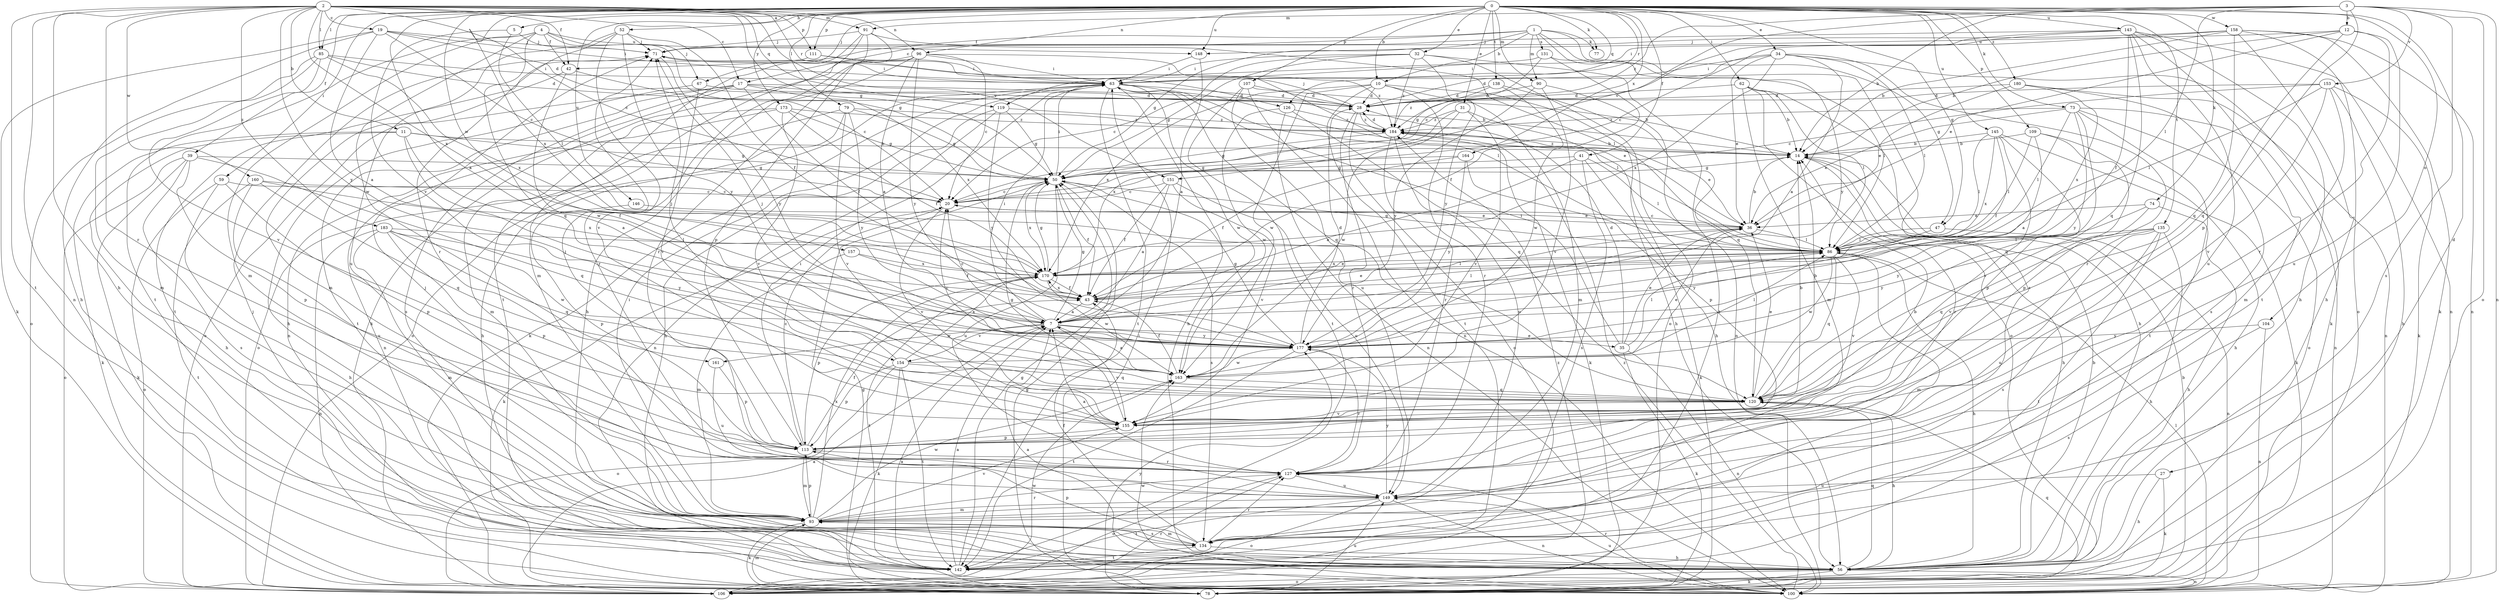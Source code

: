 strict digraph  {
0;
1;
2;
3;
4;
5;
7;
10;
11;
12;
14;
17;
19;
20;
27;
28;
31;
32;
34;
35;
36;
39;
41;
42;
43;
47;
50;
52;
56;
59;
62;
63;
67;
71;
73;
74;
77;
78;
79;
85;
86;
90;
91;
93;
96;
100;
104;
106;
107;
109;
111;
113;
119;
120;
126;
127;
131;
134;
135;
138;
142;
143;
145;
146;
148;
149;
151;
153;
154;
155;
157;
158;
160;
161;
163;
164;
170;
173;
177;
180;
183;
184;
0 -> 5  [label=a];
0 -> 7  [label=a];
0 -> 10  [label=b];
0 -> 27  [label=d];
0 -> 31  [label=e];
0 -> 32  [label=e];
0 -> 34  [label=e];
0 -> 39  [label=f];
0 -> 41  [label=f];
0 -> 47  [label=g];
0 -> 52  [label=h];
0 -> 59  [label=i];
0 -> 62  [label=i];
0 -> 67  [label=j];
0 -> 73  [label=k];
0 -> 74  [label=k];
0 -> 77  [label=k];
0 -> 79  [label=l];
0 -> 85  [label=l];
0 -> 90  [label=m];
0 -> 96  [label=n];
0 -> 104  [label=o];
0 -> 107  [label=p];
0 -> 109  [label=p];
0 -> 111  [label=p];
0 -> 119  [label=q];
0 -> 126  [label=r];
0 -> 135  [label=t];
0 -> 138  [label=t];
0 -> 143  [label=u];
0 -> 145  [label=u];
0 -> 146  [label=u];
0 -> 148  [label=u];
0 -> 157  [label=w];
0 -> 158  [label=w];
0 -> 164  [label=x];
0 -> 170  [label=x];
0 -> 173  [label=y];
0 -> 180  [label=z];
1 -> 10  [label=b];
1 -> 17  [label=c];
1 -> 42  [label=f];
1 -> 47  [label=g];
1 -> 50  [label=g];
1 -> 77  [label=k];
1 -> 90  [label=m];
1 -> 131  [label=s];
1 -> 134  [label=s];
1 -> 177  [label=y];
2 -> 11  [label=b];
2 -> 17  [label=c];
2 -> 19  [label=c];
2 -> 20  [label=c];
2 -> 42  [label=f];
2 -> 50  [label=g];
2 -> 56  [label=h];
2 -> 85  [label=l];
2 -> 91  [label=m];
2 -> 96  [label=n];
2 -> 100  [label=n];
2 -> 111  [label=p];
2 -> 119  [label=q];
2 -> 126  [label=r];
2 -> 127  [label=r];
2 -> 142  [label=t];
2 -> 151  [label=v];
2 -> 160  [label=w];
2 -> 170  [label=x];
2 -> 177  [label=y];
2 -> 183  [label=z];
3 -> 12  [label=b];
3 -> 14  [label=b];
3 -> 86  [label=l];
3 -> 91  [label=m];
3 -> 100  [label=n];
3 -> 106  [label=o];
3 -> 113  [label=p];
3 -> 134  [label=s];
3 -> 151  [label=v];
3 -> 153  [label=v];
3 -> 184  [label=z];
4 -> 42  [label=f];
4 -> 50  [label=g];
4 -> 67  [label=j];
4 -> 93  [label=m];
4 -> 120  [label=q];
4 -> 142  [label=t];
4 -> 148  [label=u];
4 -> 161  [label=w];
5 -> 71  [label=j];
5 -> 86  [label=l];
5 -> 154  [label=v];
7 -> 20  [label=c];
7 -> 35  [label=e];
7 -> 36  [label=e];
7 -> 50  [label=g];
7 -> 63  [label=i];
7 -> 154  [label=v];
7 -> 155  [label=v];
7 -> 161  [label=w];
7 -> 177  [label=y];
10 -> 28  [label=d];
10 -> 56  [label=h];
10 -> 93  [label=m];
10 -> 127  [label=r];
10 -> 142  [label=t];
10 -> 163  [label=w];
10 -> 170  [label=x];
11 -> 7  [label=a];
11 -> 14  [label=b];
11 -> 43  [label=f];
11 -> 50  [label=g];
11 -> 56  [label=h];
11 -> 78  [label=k];
12 -> 14  [label=b];
12 -> 36  [label=e];
12 -> 120  [label=q];
12 -> 127  [label=r];
12 -> 148  [label=u];
12 -> 149  [label=u];
14 -> 50  [label=g];
14 -> 56  [label=h];
14 -> 127  [label=r];
14 -> 184  [label=z];
17 -> 14  [label=b];
17 -> 28  [label=d];
17 -> 43  [label=f];
17 -> 100  [label=n];
17 -> 106  [label=o];
17 -> 134  [label=s];
17 -> 142  [label=t];
17 -> 170  [label=x];
19 -> 7  [label=a];
19 -> 20  [label=c];
19 -> 28  [label=d];
19 -> 56  [label=h];
19 -> 63  [label=i];
19 -> 71  [label=j];
19 -> 78  [label=k];
20 -> 36  [label=e];
20 -> 78  [label=k];
20 -> 155  [label=v];
27 -> 56  [label=h];
27 -> 78  [label=k];
27 -> 149  [label=u];
28 -> 71  [label=j];
28 -> 106  [label=o];
28 -> 127  [label=r];
28 -> 184  [label=z];
31 -> 56  [label=h];
31 -> 155  [label=v];
31 -> 163  [label=w];
31 -> 170  [label=x];
31 -> 184  [label=z];
32 -> 20  [label=c];
32 -> 50  [label=g];
32 -> 63  [label=i];
32 -> 106  [label=o];
32 -> 142  [label=t];
32 -> 177  [label=y];
32 -> 184  [label=z];
34 -> 7  [label=a];
34 -> 28  [label=d];
34 -> 36  [label=e];
34 -> 63  [label=i];
34 -> 78  [label=k];
34 -> 86  [label=l];
34 -> 127  [label=r];
34 -> 170  [label=x];
35 -> 28  [label=d];
35 -> 36  [label=e];
35 -> 63  [label=i];
35 -> 78  [label=k];
35 -> 86  [label=l];
35 -> 100  [label=n];
36 -> 14  [label=b];
36 -> 20  [label=c];
36 -> 86  [label=l];
39 -> 50  [label=g];
39 -> 78  [label=k];
39 -> 106  [label=o];
39 -> 113  [label=p];
39 -> 120  [label=q];
39 -> 134  [label=s];
41 -> 7  [label=a];
41 -> 50  [label=g];
41 -> 78  [label=k];
41 -> 86  [label=l];
41 -> 134  [label=s];
42 -> 20  [label=c];
42 -> 93  [label=m];
42 -> 163  [label=w];
43 -> 7  [label=a];
43 -> 36  [label=e];
43 -> 86  [label=l];
43 -> 170  [label=x];
47 -> 86  [label=l];
47 -> 100  [label=n];
47 -> 177  [label=y];
50 -> 20  [label=c];
50 -> 43  [label=f];
50 -> 63  [label=i];
50 -> 134  [label=s];
50 -> 149  [label=u];
50 -> 170  [label=x];
52 -> 43  [label=f];
52 -> 71  [label=j];
52 -> 127  [label=r];
52 -> 149  [label=u];
52 -> 155  [label=v];
52 -> 177  [label=y];
56 -> 7  [label=a];
56 -> 14  [label=b];
56 -> 78  [label=k];
56 -> 100  [label=n];
56 -> 106  [label=o];
56 -> 120  [label=q];
59 -> 20  [label=c];
59 -> 56  [label=h];
59 -> 106  [label=o];
59 -> 113  [label=p];
62 -> 14  [label=b];
62 -> 28  [label=d];
62 -> 56  [label=h];
62 -> 86  [label=l];
62 -> 93  [label=m];
62 -> 106  [label=o];
63 -> 28  [label=d];
63 -> 36  [label=e];
63 -> 56  [label=h];
63 -> 78  [label=k];
63 -> 86  [label=l];
63 -> 106  [label=o];
63 -> 120  [label=q];
63 -> 142  [label=t];
63 -> 163  [label=w];
67 -> 28  [label=d];
67 -> 56  [label=h];
67 -> 155  [label=v];
71 -> 63  [label=i];
71 -> 177  [label=y];
73 -> 36  [label=e];
73 -> 86  [label=l];
73 -> 100  [label=n];
73 -> 106  [label=o];
73 -> 120  [label=q];
73 -> 142  [label=t];
73 -> 177  [label=y];
73 -> 184  [label=z];
74 -> 36  [label=e];
74 -> 56  [label=h];
74 -> 155  [label=v];
74 -> 177  [label=y];
78 -> 7  [label=a];
78 -> 14  [label=b];
78 -> 50  [label=g];
78 -> 93  [label=m];
78 -> 120  [label=q];
78 -> 149  [label=u];
78 -> 177  [label=y];
79 -> 50  [label=g];
79 -> 56  [label=h];
79 -> 106  [label=o];
79 -> 155  [label=v];
79 -> 177  [label=y];
79 -> 184  [label=z];
85 -> 28  [label=d];
85 -> 63  [label=i];
85 -> 93  [label=m];
85 -> 106  [label=o];
85 -> 155  [label=v];
85 -> 170  [label=x];
86 -> 50  [label=g];
86 -> 56  [label=h];
86 -> 93  [label=m];
86 -> 120  [label=q];
86 -> 155  [label=v];
86 -> 163  [label=w];
86 -> 170  [label=x];
90 -> 28  [label=d];
90 -> 100  [label=n];
90 -> 155  [label=v];
90 -> 177  [label=y];
91 -> 71  [label=j];
91 -> 86  [label=l];
91 -> 93  [label=m];
91 -> 113  [label=p];
91 -> 127  [label=r];
91 -> 142  [label=t];
93 -> 63  [label=i];
93 -> 71  [label=j];
93 -> 78  [label=k];
93 -> 113  [label=p];
93 -> 127  [label=r];
93 -> 134  [label=s];
93 -> 155  [label=v];
93 -> 163  [label=w];
93 -> 170  [label=x];
96 -> 7  [label=a];
96 -> 20  [label=c];
96 -> 56  [label=h];
96 -> 63  [label=i];
96 -> 78  [label=k];
96 -> 86  [label=l];
96 -> 127  [label=r];
96 -> 177  [label=y];
100 -> 50  [label=g];
100 -> 63  [label=i];
100 -> 86  [label=l];
100 -> 127  [label=r];
100 -> 149  [label=u];
100 -> 163  [label=w];
100 -> 184  [label=z];
104 -> 100  [label=n];
104 -> 134  [label=s];
104 -> 177  [label=y];
106 -> 7  [label=a];
106 -> 127  [label=r];
106 -> 163  [label=w];
106 -> 184  [label=z];
107 -> 14  [label=b];
107 -> 28  [label=d];
107 -> 100  [label=n];
107 -> 142  [label=t];
107 -> 149  [label=u];
109 -> 7  [label=a];
109 -> 14  [label=b];
109 -> 56  [label=h];
109 -> 86  [label=l];
109 -> 113  [label=p];
111 -> 63  [label=i];
111 -> 142  [label=t];
111 -> 184  [label=z];
113 -> 20  [label=c];
113 -> 43  [label=f];
113 -> 63  [label=i];
113 -> 71  [label=j];
113 -> 93  [label=m];
113 -> 127  [label=r];
119 -> 50  [label=g];
119 -> 56  [label=h];
119 -> 100  [label=n];
119 -> 177  [label=y];
119 -> 184  [label=z];
120 -> 14  [label=b];
120 -> 36  [label=e];
120 -> 56  [label=h];
120 -> 155  [label=v];
126 -> 100  [label=n];
126 -> 120  [label=q];
126 -> 163  [label=w];
126 -> 184  [label=z];
127 -> 7  [label=a];
127 -> 14  [label=b];
127 -> 106  [label=o];
127 -> 149  [label=u];
131 -> 43  [label=f];
131 -> 50  [label=g];
131 -> 63  [label=i];
131 -> 86  [label=l];
134 -> 43  [label=f];
134 -> 56  [label=h];
134 -> 93  [label=m];
134 -> 113  [label=p];
134 -> 127  [label=r];
134 -> 142  [label=t];
135 -> 56  [label=h];
135 -> 86  [label=l];
135 -> 120  [label=q];
135 -> 134  [label=s];
135 -> 142  [label=t];
135 -> 149  [label=u];
135 -> 177  [label=y];
138 -> 28  [label=d];
138 -> 120  [label=q];
138 -> 163  [label=w];
138 -> 184  [label=z];
142 -> 7  [label=a];
142 -> 50  [label=g];
142 -> 71  [label=j];
143 -> 20  [label=c];
143 -> 43  [label=f];
143 -> 56  [label=h];
143 -> 63  [label=i];
143 -> 71  [label=j];
143 -> 100  [label=n];
143 -> 120  [label=q];
143 -> 142  [label=t];
143 -> 149  [label=u];
145 -> 14  [label=b];
145 -> 43  [label=f];
145 -> 78  [label=k];
145 -> 86  [label=l];
145 -> 113  [label=p];
145 -> 155  [label=v];
145 -> 170  [label=x];
146 -> 36  [label=e];
146 -> 113  [label=p];
148 -> 7  [label=a];
148 -> 63  [label=i];
149 -> 93  [label=m];
149 -> 100  [label=n];
149 -> 106  [label=o];
149 -> 142  [label=t];
149 -> 177  [label=y];
151 -> 7  [label=a];
151 -> 20  [label=c];
151 -> 43  [label=f];
151 -> 149  [label=u];
151 -> 155  [label=v];
153 -> 20  [label=c];
153 -> 28  [label=d];
153 -> 56  [label=h];
153 -> 78  [label=k];
153 -> 86  [label=l];
153 -> 93  [label=m];
153 -> 155  [label=v];
154 -> 71  [label=j];
154 -> 78  [label=k];
154 -> 86  [label=l];
154 -> 106  [label=o];
154 -> 113  [label=p];
154 -> 120  [label=q];
154 -> 142  [label=t];
154 -> 170  [label=x];
155 -> 14  [label=b];
155 -> 50  [label=g];
155 -> 113  [label=p];
157 -> 43  [label=f];
157 -> 93  [label=m];
157 -> 170  [label=x];
158 -> 14  [label=b];
158 -> 20  [label=c];
158 -> 56  [label=h];
158 -> 71  [label=j];
158 -> 78  [label=k];
158 -> 100  [label=n];
158 -> 106  [label=o];
158 -> 120  [label=q];
160 -> 20  [label=c];
160 -> 120  [label=q];
160 -> 142  [label=t];
160 -> 149  [label=u];
160 -> 170  [label=x];
161 -> 113  [label=p];
161 -> 149  [label=u];
163 -> 7  [label=a];
163 -> 20  [label=c];
163 -> 36  [label=e];
163 -> 43  [label=f];
163 -> 120  [label=q];
164 -> 43  [label=f];
164 -> 50  [label=g];
164 -> 113  [label=p];
164 -> 177  [label=y];
170 -> 43  [label=f];
170 -> 50  [label=g];
170 -> 86  [label=l];
170 -> 113  [label=p];
170 -> 142  [label=t];
170 -> 163  [label=w];
173 -> 43  [label=f];
173 -> 50  [label=g];
173 -> 93  [label=m];
173 -> 100  [label=n];
173 -> 155  [label=v];
173 -> 184  [label=z];
177 -> 28  [label=d];
177 -> 50  [label=g];
177 -> 71  [label=j];
177 -> 127  [label=r];
177 -> 142  [label=t];
177 -> 163  [label=w];
180 -> 28  [label=d];
180 -> 36  [label=e];
180 -> 100  [label=n];
180 -> 134  [label=s];
180 -> 170  [label=x];
183 -> 86  [label=l];
183 -> 93  [label=m];
183 -> 100  [label=n];
183 -> 113  [label=p];
183 -> 120  [label=q];
183 -> 163  [label=w];
183 -> 177  [label=y];
184 -> 14  [label=b];
184 -> 28  [label=d];
184 -> 36  [label=e];
184 -> 50  [label=g];
184 -> 78  [label=k];
184 -> 127  [label=r];
184 -> 149  [label=u];
}
